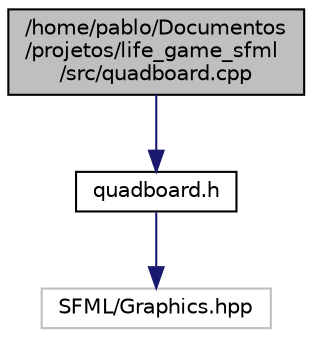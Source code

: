 digraph "/home/pablo/Documentos/projetos/life_game_sfml/src/quadboard.cpp"
{
  edge [fontname="Helvetica",fontsize="10",labelfontname="Helvetica",labelfontsize="10"];
  node [fontname="Helvetica",fontsize="10",shape=record];
  Node0 [label="/home/pablo/Documentos\l/projetos/life_game_sfml\l/src/quadboard.cpp",height=0.2,width=0.4,color="black", fillcolor="grey75", style="filled", fontcolor="black"];
  Node0 -> Node1 [color="midnightblue",fontsize="10",style="solid"];
  Node1 [label="quadboard.h",height=0.2,width=0.4,color="black", fillcolor="white", style="filled",URL="$df/df9/quadboard_8h.html"];
  Node1 -> Node2 [color="midnightblue",fontsize="10",style="solid"];
  Node2 [label="SFML/Graphics.hpp",height=0.2,width=0.4,color="grey75", fillcolor="white", style="filled"];
}
